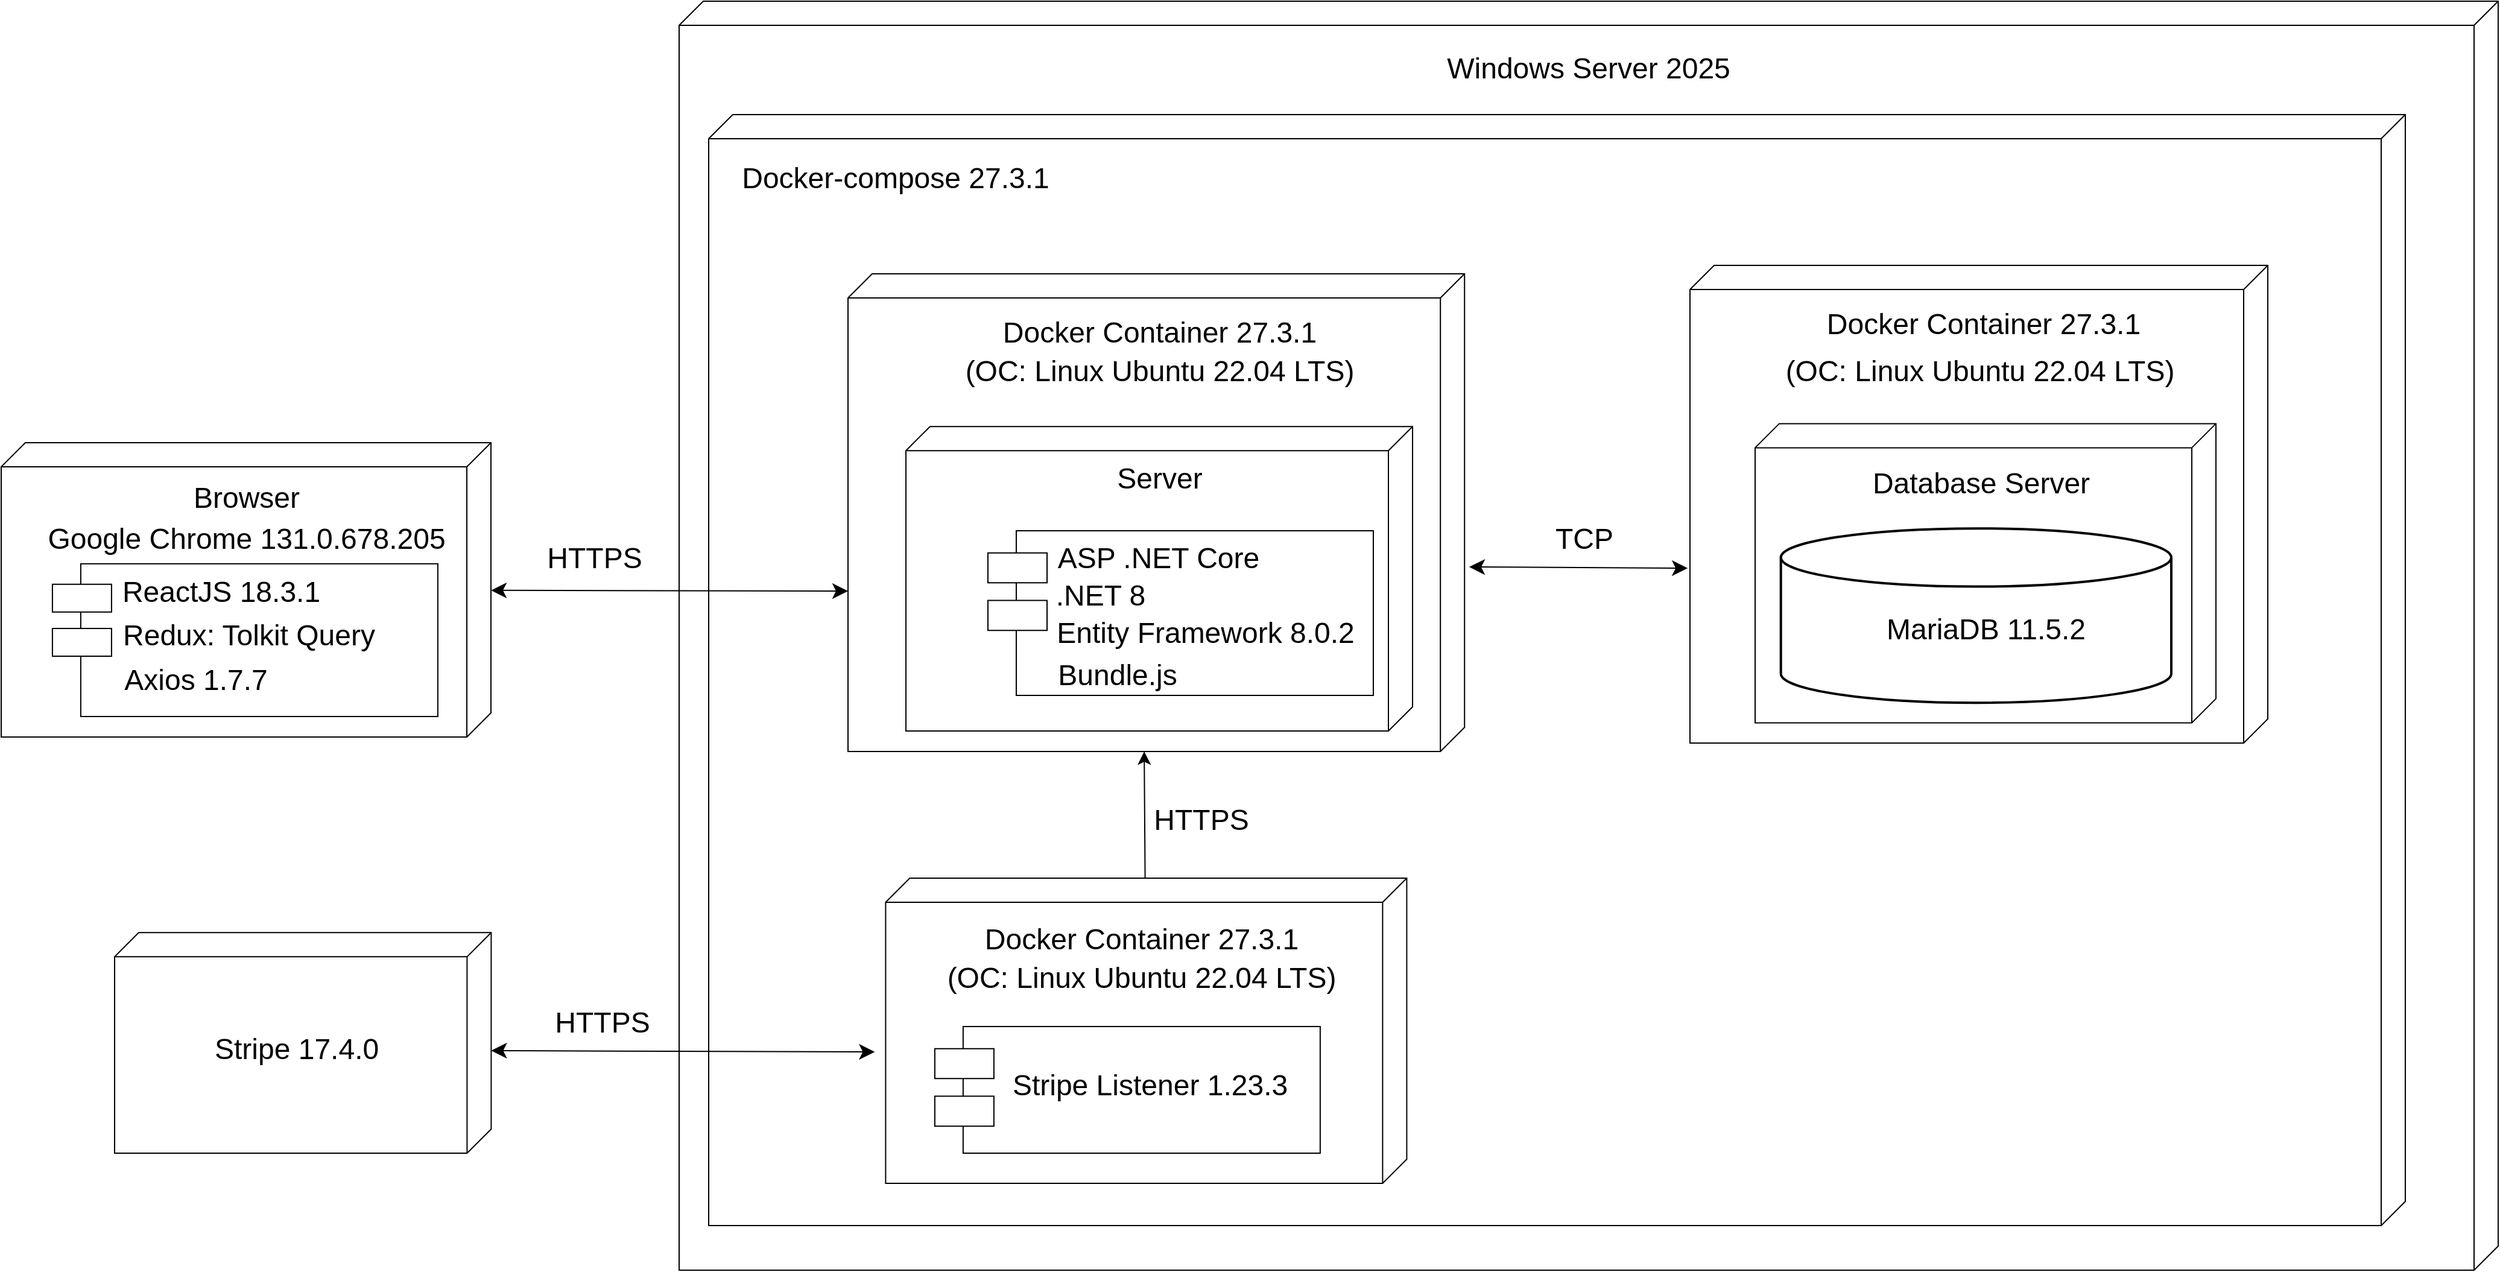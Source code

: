 <mxfile version="26.1.3">
  <diagram name="Страница — 1" id="8J1UHR_uVFIwEin5-jyG">
    <mxGraphModel dx="3133" dy="1749" grid="0" gridSize="10" guides="1" tooltips="1" connect="1" arrows="1" fold="1" page="0" pageScale="1" pageWidth="827" pageHeight="1169" math="0" shadow="0">
      <root>
        <mxCell id="0" />
        <mxCell id="1" parent="0" />
        <mxCell id="nA0-Ui3EcILYC63hEK4_-24" value="" style="shape=cube;whiteSpace=wrap;html=1;boundedLbl=1;backgroundOutline=1;darkOpacity=0;size=20;noLabel=0;shadow=0;direction=east;flipH=1;" parent="1" vertex="1">
          <mxGeometry x="117" y="10" width="452.1" height="244" as="geometry" />
        </mxCell>
        <mxCell id="nA0-Ui3EcILYC63hEK4_-11" value="&lt;br&gt;&lt;div&gt;&lt;br/&gt;&lt;/div&gt;" style="shape=cube;whiteSpace=wrap;html=1;boundedLbl=1;backgroundOutline=1;darkOpacity=0;size=20;noLabel=0;shadow=0;direction=east;flipH=1;" parent="1" vertex="1">
          <mxGeometry x="-96" y="-391" width="1508" height="1052" as="geometry" />
        </mxCell>
        <mxCell id="gcMM5cCsYAQRM_Y5A-3i-26" value="&lt;br&gt;&lt;div&gt;&lt;br/&gt;&lt;/div&gt;" style="shape=cube;whiteSpace=wrap;html=1;boundedLbl=1;backgroundOutline=1;darkOpacity=0;size=20;noLabel=0;shadow=0;direction=east;flipH=1;" parent="1" vertex="1">
          <mxGeometry x="-71.5" y="-297" width="1406.5" height="921" as="geometry" />
        </mxCell>
        <mxCell id="gcMM5cCsYAQRM_Y5A-3i-27" value="&lt;span style=&quot;font-weight: 400;&quot;&gt;Docker-compose 27.3.1&lt;/span&gt;" style="text;strokeColor=none;fillColor=none;html=1;fontSize=24;fontStyle=1;verticalAlign=middle;align=center;" parent="1" vertex="1">
          <mxGeometry x="33" y="-264" width="100" height="40" as="geometry" />
        </mxCell>
        <mxCell id="RzY-j4tmtQSygtIVZ8jP-14" value="&lt;span style=&quot;font-weight: 400;&quot;&gt;TCP&lt;/span&gt;" style="text;strokeColor=none;fillColor=none;html=1;fontSize=24;fontStyle=1;verticalAlign=middle;align=center;" parent="1" vertex="1">
          <mxGeometry x="604" y="35.39" width="100" height="40" as="geometry" />
        </mxCell>
        <mxCell id="nA0-Ui3EcILYC63hEK4_-1" value="" style="shape=cube;whiteSpace=wrap;html=1;boundedLbl=1;backgroundOutline=1;darkOpacity=0;size=20;noLabel=0;shadow=0;direction=east;flipH=1;" parent="1" vertex="1">
          <mxGeometry x="-658" y="-25" width="406" height="244" as="geometry" />
        </mxCell>
        <mxCell id="nA0-Ui3EcILYC63hEK4_-2" value="&lt;span style=&quot;font-weight: 400;&quot;&gt;Browser&lt;/span&gt;" style="text;strokeColor=none;fillColor=none;html=1;fontSize=24;fontStyle=1;verticalAlign=middle;align=center;" parent="1" vertex="1">
          <mxGeometry x="-505" y="1" width="100" height="40" as="geometry" />
        </mxCell>
        <mxCell id="nA0-Ui3EcILYC63hEK4_-3" value="&lt;span style=&quot;font-weight: 400;&quot;&gt;Google Chrome&amp;nbsp;131.0.678.205&lt;/span&gt;" style="text;strokeColor=none;fillColor=none;html=1;fontSize=24;fontStyle=1;verticalAlign=middle;align=center;" parent="1" vertex="1">
          <mxGeometry x="-505" y="35.39" width="100" height="40" as="geometry" />
        </mxCell>
        <mxCell id="nA0-Ui3EcILYC63hEK4_-4" value="" style="group" parent="1" vertex="1" connectable="0">
          <mxGeometry x="-615.54" y="75.39" width="319.49" height="126.61" as="geometry" />
        </mxCell>
        <mxCell id="nA0-Ui3EcILYC63hEK4_-5" value="&lt;span style=&quot;color: rgba(0, 0, 0, 0); font-family: monospace; font-size: 0px; text-align: start;&quot;&gt;%3CmxGraphModel%3E%3Croot%3E%3CmxCell%20id%3D%220%22%2F%3E%3CmxCell%20id%3D%221%22%20parent%3D%220%22%2F%3E%3CmxCell%20id%3D%222%22%20value%3D%22%26lt%3Bspan%20style%3D%26quot%3Bfont-weight%3A%20400%3B%26quot%3B%26gt%3BDocker-compose%26lt%3B%2Fspan%26gt%3B%22%20style%3D%22text%3BstrokeColor%3Dnone%3BfillColor%3Dnone%3Bhtml%3D1%3BfontSize%3D24%3BfontStyle%3D1%3BverticalAlign%3Dmiddle%3Balign%3Dcenter%3B%22%20vertex%3D%221%22%20parent%3D%221%22%3E%3CmxGeometry%20x%3D%22-14%22%20y%3D%22-594%22%20width%3D%22100%22%20height%3D%2240%22%20as%3D%22geometry%22%2F%3E%3C%2FmxCell%3E%3C%2Froot%3E%3C%2FmxGraphModel%3E&lt;/span&gt;" style="verticalLabelPosition=bottom;verticalAlign=top;html=1;shape=mxgraph.basic.rect;fillColor2=none;strokeWidth=1;size=20;indent=5;" parent="nA0-Ui3EcILYC63hEK4_-4" vertex="1">
          <mxGeometry x="23.49" width="296" height="126.61" as="geometry" />
        </mxCell>
        <mxCell id="nA0-Ui3EcILYC63hEK4_-6" value="" style="verticalLabelPosition=bottom;verticalAlign=top;html=1;shape=mxgraph.basic.rect;fillColor2=none;strokeWidth=1;size=20;indent=5;" parent="nA0-Ui3EcILYC63hEK4_-4" vertex="1">
          <mxGeometry y="17" width="49" height="23" as="geometry" />
        </mxCell>
        <mxCell id="nA0-Ui3EcILYC63hEK4_-7" value="" style="verticalLabelPosition=bottom;verticalAlign=top;html=1;shape=mxgraph.basic.rect;fillColor2=none;strokeWidth=1;size=20;indent=5;" parent="nA0-Ui3EcILYC63hEK4_-4" vertex="1">
          <mxGeometry y="53.61" width="49" height="23" as="geometry" />
        </mxCell>
        <mxCell id="nA0-Ui3EcILYC63hEK4_-8" value="&lt;span style=&quot;font-weight: 400;&quot;&gt;Axios 1.7.7&lt;/span&gt;" style="text;strokeColor=none;fillColor=none;html=1;fontSize=24;fontStyle=1;verticalAlign=middle;align=center;" parent="nA0-Ui3EcILYC63hEK4_-4" vertex="1">
          <mxGeometry x="68.49" y="76.61" width="100" height="40" as="geometry" />
        </mxCell>
        <mxCell id="nA0-Ui3EcILYC63hEK4_-9" value="&lt;span style=&quot;font-weight: 400;&quot;&gt;Redux: Tolkit Query&lt;/span&gt;" style="text;strokeColor=none;fillColor=none;html=1;fontSize=24;fontStyle=1;verticalAlign=middle;align=center;" parent="nA0-Ui3EcILYC63hEK4_-4" vertex="1">
          <mxGeometry x="112.49" y="40" width="100" height="40" as="geometry" />
        </mxCell>
        <mxCell id="nA0-Ui3EcILYC63hEK4_-10" value="&lt;span style=&quot;font-weight: 400;&quot;&gt;ReactJS 18.3.1&lt;/span&gt;" style="text;strokeColor=none;fillColor=none;html=1;fontSize=24;fontStyle=1;verticalAlign=middle;align=center;" parent="nA0-Ui3EcILYC63hEK4_-4" vertex="1">
          <mxGeometry x="89.49" y="3.61" width="100" height="40" as="geometry" />
        </mxCell>
        <mxCell id="nA0-Ui3EcILYC63hEK4_-12" value="&lt;font style=&quot;font-size: 24px;&quot;&gt;Windows Server 2025&lt;/font&gt;" style="text;html=1;align=center;verticalAlign=middle;whiteSpace=wrap;rounded=0;" parent="1" vertex="1">
          <mxGeometry x="516" y="-350" width="284" height="30" as="geometry" />
        </mxCell>
        <mxCell id="gcMM5cCsYAQRM_Y5A-3i-72" value="" style="shape=cube;whiteSpace=wrap;html=1;boundedLbl=1;backgroundOutline=1;darkOpacity=0;size=20;noLabel=0;shadow=0;direction=east;flipH=1;" parent="1" vertex="1">
          <mxGeometry x="44" y="-165" width="511.1" height="396" as="geometry" />
        </mxCell>
        <mxCell id="gcMM5cCsYAQRM_Y5A-3i-60" value="&lt;span style=&quot;font-weight: 400;&quot;&gt;Docker Container 27.3.1&lt;/span&gt;" style="text;strokeColor=none;fillColor=none;html=1;fontSize=24;fontStyle=1;verticalAlign=middle;align=center;" parent="1" vertex="1">
          <mxGeometry x="252.0" y="-138.0" width="100" height="43.131" as="geometry" />
        </mxCell>
        <mxCell id="nA0-Ui3EcILYC63hEK4_-35" value="" style="shape=cube;whiteSpace=wrap;html=1;boundedLbl=1;backgroundOutline=1;darkOpacity=0;size=20;noLabel=0;shadow=0;direction=east;flipH=1;" parent="1" vertex="1">
          <mxGeometry x="92" y="-38.41" width="420" height="252.41" as="geometry" />
        </mxCell>
        <mxCell id="gcMM5cCsYAQRM_Y5A-3i-63" value="&lt;span style=&quot;color: rgba(0, 0, 0, 0); font-family: monospace; font-size: 0px; text-align: start;&quot;&gt;%3CmxGraphModel%3E%3Croot%3E%3CmxCell%20id%3D%220%22%2F%3E%3CmxCell%20id%3D%221%22%20parent%3D%220%22%2F%3E%3CmxCell%20id%3D%222%22%20value%3D%22%26lt%3Bspan%20style%3D%26quot%3Bfont-weight%3A%20400%3B%26quot%3B%26gt%3BDocker-compose%26lt%3B%2Fspan%26gt%3B%22%20style%3D%22text%3BstrokeColor%3Dnone%3BfillColor%3Dnone%3Bhtml%3D1%3BfontSize%3D24%3BfontStyle%3D1%3BverticalAlign%3Dmiddle%3Balign%3Dcenter%3B%22%20vertex%3D%221%22%20parent%3D%221%22%3E%3CmxGeometry%20x%3D%22-14%22%20y%3D%22-594%22%20width%3D%22100%22%20height%3D%2240%22%20as%3D%22geometry%22%2F%3E%3C%2FmxCell%3E%3C%2Froot%3E%3C%2FmxGraphModel%3E&lt;/span&gt;" style="verticalLabelPosition=bottom;verticalAlign=top;html=1;shape=mxgraph.basic.rect;fillColor2=none;strokeWidth=1;size=20;indent=5;" parent="1" vertex="1">
          <mxGeometry x="183.49" y="48.003" width="296" height="136.521" as="geometry" />
        </mxCell>
        <mxCell id="gcMM5cCsYAQRM_Y5A-3i-66" value="&lt;blockquote style=&quot;margin: 0 0 0 40px; border: none; padding: 0px;&quot;&gt;&lt;span style=&quot;font-weight: 400;&quot;&gt;ASP .NET Core&lt;/span&gt;&lt;/blockquote&gt;" style="text;strokeColor=none;fillColor=none;html=1;fontSize=24;fontStyle=1;verticalAlign=middle;align=center;" parent="1" vertex="1">
          <mxGeometry x="231.0" y="49.783" width="100" height="43.131" as="geometry" />
        </mxCell>
        <mxCell id="gcMM5cCsYAQRM_Y5A-3i-67" value="&lt;span style=&quot;font-weight: 400;&quot;&gt;.NET 8&lt;/span&gt;" style="text;strokeColor=none;fillColor=none;html=1;fontSize=24;fontStyle=1;verticalAlign=middle;align=center;" parent="1" vertex="1">
          <mxGeometry x="203.0" y="80.084" width="100" height="43.131" as="geometry" />
        </mxCell>
        <mxCell id="gcMM5cCsYAQRM_Y5A-3i-68" value="&lt;span style=&quot;font-weight: 400;&quot;&gt;Entity Framework 8.0.2&lt;/span&gt;" style="text;strokeColor=none;fillColor=none;html=1;fontSize=24;fontStyle=1;verticalAlign=middle;align=center;" parent="1" vertex="1">
          <mxGeometry x="290.0" y="111.613" width="100" height="43.131" as="geometry" />
        </mxCell>
        <mxCell id="gcMM5cCsYAQRM_Y5A-3i-64" value="" style="verticalLabelPosition=bottom;verticalAlign=top;html=1;shape=mxgraph.basic.rect;fillColor2=none;strokeWidth=1;size=20;indent=5;" parent="1" vertex="1">
          <mxGeometry x="160" y="66.334" width="49" height="24.801" as="geometry" />
        </mxCell>
        <mxCell id="gcMM5cCsYAQRM_Y5A-3i-65" value="" style="verticalLabelPosition=bottom;verticalAlign=top;html=1;shape=mxgraph.basic.rect;fillColor2=none;strokeWidth=1;size=20;indent=5;" parent="1" vertex="1">
          <mxGeometry x="160" y="105.81" width="49" height="24.801" as="geometry" />
        </mxCell>
        <mxCell id="gcMM5cCsYAQRM_Y5A-3i-61" value="&lt;span style=&quot;font-weight: 400;&quot;&gt;Server&lt;/span&gt;" style="text;strokeColor=none;fillColor=none;html=1;fontSize=24;fontStyle=1;verticalAlign=middle;align=center;" parent="1" vertex="1">
          <mxGeometry x="252.0" y="-16.128" width="100" height="43.131" as="geometry" />
        </mxCell>
        <mxCell id="nA0-Ui3EcILYC63hEK4_-39" value="&lt;span style=&quot;font-weight: 400;&quot;&gt;(ОС: Linux Ubuntu 22.04 LTS)&lt;/span&gt;" style="text;strokeColor=none;fillColor=none;html=1;fontSize=24;fontStyle=1;verticalAlign=middle;align=center;" parent="1" vertex="1">
          <mxGeometry x="252.0" y="-106.0" width="100" height="43.131" as="geometry" />
        </mxCell>
        <mxCell id="nA0-Ui3EcILYC63hEK4_-40" value="" style="shape=cube;whiteSpace=wrap;html=1;boundedLbl=1;backgroundOutline=1;darkOpacity=0;size=20;noLabel=0;shadow=0;direction=east;flipH=1;" parent="1" vertex="1">
          <mxGeometry x="742" y="-172" width="479" height="396" as="geometry" />
        </mxCell>
        <mxCell id="nA0-Ui3EcILYC63hEK4_-41" value="" style="shape=cube;whiteSpace=wrap;html=1;boundedLbl=1;backgroundOutline=1;darkOpacity=0;size=20;noLabel=0;shadow=0;direction=east;flipH=1;" parent="1" vertex="1">
          <mxGeometry x="796" y="-40.8" width="382.02" height="248" as="geometry" />
        </mxCell>
        <mxCell id="RzY-j4tmtQSygtIVZ8jP-12" value="" style="group" parent="1" vertex="1" connectable="0">
          <mxGeometry x="718" y="20.61" width="423" height="341.58" as="geometry" />
        </mxCell>
        <mxCell id="gcMM5cCsYAQRM_Y5A-3i-2" value="" style="strokeWidth=2;html=1;shape=mxgraph.flowchart.database;whiteSpace=wrap;" parent="RzY-j4tmtQSygtIVZ8jP-12" vertex="1">
          <mxGeometry x="99.34" y="25.48" width="323.66" height="144.52" as="geometry" />
        </mxCell>
        <mxCell id="RzY-j4tmtQSygtIVZ8jP-6" value="&lt;blockquote style=&quot;margin: 0 0 0 40px; border: none; padding: 0px;&quot;&gt;&lt;span style=&quot;font-weight: 400;&quot;&gt;MariaDB 11.5.2&lt;/span&gt;&lt;/blockquote&gt;" style="text;strokeColor=none;fillColor=none;html=1;fontSize=24;fontStyle=1;verticalAlign=middle;align=center;" parent="RzY-j4tmtQSygtIVZ8jP-12" vertex="1">
          <mxGeometry x="210.004" y="97.996" width="77.291" height="22.343" as="geometry" />
        </mxCell>
        <mxCell id="RzY-j4tmtQSygtIVZ8jP-1" value="&lt;span style=&quot;font-weight: 400;&quot;&gt;Docker Container 27.3.1&lt;/span&gt;" style="text;strokeColor=none;fillColor=none;html=1;fontSize=24;fontStyle=1;verticalAlign=middle;align=center;" parent="1" vertex="1">
          <mxGeometry x="944.016" y="-137.387" width="82.869" height="27.996" as="geometry" />
        </mxCell>
        <mxCell id="RzY-j4tmtQSygtIVZ8jP-2" value="&lt;span style=&quot;font-weight: 400;&quot;&gt;Database Server&lt;/span&gt;" style="text;strokeColor=none;fillColor=none;html=1;fontSize=24;fontStyle=1;verticalAlign=middle;align=center;" parent="1" vertex="1">
          <mxGeometry x="950.002" y="-1.737" width="66.135" height="22.343" as="geometry" />
        </mxCell>
        <mxCell id="nA0-Ui3EcILYC63hEK4_-45" value="&lt;span style=&quot;font-weight: 400;&quot;&gt;(ОС: Linux Ubuntu 22.04 LTS)&lt;/span&gt;" style="text;strokeColor=none;fillColor=none;html=1;fontSize=24;fontStyle=1;verticalAlign=middle;align=center;" parent="1" vertex="1">
          <mxGeometry x="931.5" y="-105.39" width="100" height="43.131" as="geometry" />
        </mxCell>
        <mxCell id="nA0-Ui3EcILYC63hEK4_-46" style="rounded=0;orthogonalLoop=1;jettySize=auto;html=1;endArrow=classic;endFill=1;startArrow=classic;startFill=1;endSize=10;startSize=10;" parent="1" source="nA0-Ui3EcILYC63hEK4_-1" edge="1">
          <mxGeometry relative="1" as="geometry">
            <mxPoint x="44" y="98" as="targetPoint" />
          </mxGeometry>
        </mxCell>
        <mxCell id="nA0-Ui3EcILYC63hEK4_-48" value="&lt;font style=&quot;font-size: 24px;&quot;&gt;HTTPS&lt;/font&gt;" style="text;html=1;align=center;verticalAlign=middle;whiteSpace=wrap;rounded=0;" parent="1" vertex="1">
          <mxGeometry x="-196" y="56.35" width="60" height="30" as="geometry" />
        </mxCell>
        <mxCell id="nA0-Ui3EcILYC63hEK4_-50" style="rounded=0;orthogonalLoop=1;jettySize=auto;html=1;entryX=1.004;entryY=0.634;entryDx=0;entryDy=0;entryPerimeter=0;endSize=10;startSize=10;startArrow=classic;startFill=1;" parent="1" target="nA0-Ui3EcILYC63hEK4_-40" edge="1">
          <mxGeometry relative="1" as="geometry">
            <mxPoint x="559" y="78" as="sourcePoint" />
          </mxGeometry>
        </mxCell>
        <mxCell id="tgBLUKYaitHxNRPMTOz2-2" value="&lt;span style=&quot;font-weight: 400;&quot;&gt;Bundle.js&lt;/span&gt;" style="text;strokeColor=none;fillColor=none;html=1;fontSize=24;fontStyle=1;verticalAlign=middle;align=center;" parent="1" vertex="1">
          <mxGeometry x="217.0" y="146.003" width="100" height="43.131" as="geometry" />
        </mxCell>
        <mxCell id="TDa4z69N_0sCTk_hAj0a-11" value="" style="shape=cube;whiteSpace=wrap;html=1;boundedLbl=1;backgroundOutline=1;darkOpacity=0;size=20;noLabel=0;shadow=0;direction=east;flipH=1;" vertex="1" parent="1">
          <mxGeometry x="75.2" y="336" width="432" height="253" as="geometry" />
        </mxCell>
        <mxCell id="TDa4z69N_0sCTk_hAj0a-12" value="&lt;span style=&quot;font-weight: 400;&quot;&gt;Docker Container 27.3.1&lt;/span&gt;" style="text;strokeColor=none;fillColor=none;html=1;fontSize=24;fontStyle=1;verticalAlign=middle;align=center;" vertex="1" parent="1">
          <mxGeometry x="237.44" y="365.87" width="100" height="43.131" as="geometry" />
        </mxCell>
        <mxCell id="TDa4z69N_0sCTk_hAj0a-14" value="&lt;span style=&quot;color: rgba(0, 0, 0, 0); font-family: monospace; font-size: 0px; text-align: start;&quot;&gt;%3CmxGraphModel%3E%3Croot%3E%3CmxCell%20id%3D%220%22%2F%3E%3CmxCell%20id%3D%221%22%20parent%3D%220%22%2F%3E%3CmxCell%20id%3D%222%22%20value%3D%22%26lt%3Bspan%20style%3D%26quot%3Bfont-weight%3A%20400%3B%26quot%3B%26gt%3BDocker-compose%26lt%3B%2Fspan%26gt%3B%22%20style%3D%22text%3BstrokeColor%3Dnone%3BfillColor%3Dnone%3Bhtml%3D1%3BfontSize%3D24%3BfontStyle%3D1%3BverticalAlign%3Dmiddle%3Balign%3Dcenter%3B%22%20vertex%3D%221%22%20parent%3D%221%22%3E%3CmxGeometry%20x%3D%22-14%22%20y%3D%22-594%22%20width%3D%22100%22%20height%3D%2240%22%20as%3D%22geometry%22%2F%3E%3C%2FmxCell%3E%3C%2Froot%3E%3C%2FmxGraphModel%3E&lt;/span&gt;" style="verticalLabelPosition=bottom;verticalAlign=top;html=1;shape=mxgraph.basic.rect;fillColor2=none;strokeWidth=1;size=20;indent=5;" vertex="1" parent="1">
          <mxGeometry x="139.44" y="459" width="296" height="105" as="geometry" />
        </mxCell>
        <mxCell id="TDa4z69N_0sCTk_hAj0a-15" value="&lt;blockquote style=&quot;margin: 0 0 0 40px; border: none; padding: 0px;&quot;&gt;&lt;span style=&quot;font-weight: 400;&quot;&gt;Stripe Listener 1.23.3&lt;/span&gt;&lt;/blockquote&gt;" style="text;strokeColor=none;fillColor=none;html=1;fontSize=24;fontStyle=1;verticalAlign=middle;align=center;" vertex="1" parent="1">
          <mxGeometry x="223.5" y="486.003" width="100" height="43.131" as="geometry" />
        </mxCell>
        <mxCell id="TDa4z69N_0sCTk_hAj0a-18" value="" style="verticalLabelPosition=bottom;verticalAlign=top;html=1;shape=mxgraph.basic.rect;fillColor2=none;strokeWidth=1;size=20;indent=5;" vertex="1" parent="1">
          <mxGeometry x="115.95" y="477.334" width="49" height="24.801" as="geometry" />
        </mxCell>
        <mxCell id="TDa4z69N_0sCTk_hAj0a-19" value="" style="verticalLabelPosition=bottom;verticalAlign=top;html=1;shape=mxgraph.basic.rect;fillColor2=none;strokeWidth=1;size=20;indent=5;" vertex="1" parent="1">
          <mxGeometry x="115.95" y="516.81" width="49" height="24.801" as="geometry" />
        </mxCell>
        <mxCell id="TDa4z69N_0sCTk_hAj0a-21" value="&lt;span style=&quot;font-weight: 400;&quot;&gt;(ОС: Linux Ubuntu 22.04 LTS)&lt;/span&gt;" style="text;strokeColor=none;fillColor=none;html=1;fontSize=24;fontStyle=1;verticalAlign=middle;align=center;" vertex="1" parent="1">
          <mxGeometry x="237.44" y="397.87" width="100" height="43.131" as="geometry" />
        </mxCell>
        <mxCell id="TDa4z69N_0sCTk_hAj0a-44" value="" style="shape=cube;whiteSpace=wrap;html=1;boundedLbl=1;backgroundOutline=1;darkOpacity=0;size=20;noLabel=0;shadow=0;direction=east;flipH=1;" vertex="1" parent="1">
          <mxGeometry x="-564" y="381.16" width="312.2" height="182.84" as="geometry" />
        </mxCell>
        <mxCell id="TDa4z69N_0sCTk_hAj0a-45" value="&lt;blockquote style=&quot;margin: 0 0 0 40px; border: none; padding: 0px;&quot;&gt;&lt;span style=&quot;font-weight: 400;&quot;&gt;Stripe 17.&lt;/span&gt;&lt;span style=&quot;font-weight: 400; background-color: transparent; color: light-dark(rgb(0, 0, 0), rgb(255, 255, 255));&quot;&gt;4.0&lt;/span&gt;&lt;/blockquote&gt;" style="text;strokeColor=none;fillColor=none;html=1;fontSize=24;fontStyle=1;verticalAlign=middle;align=left;" vertex="1" parent="1">
          <mxGeometry x="-522.8" y="456.53" width="92" height="43.13" as="geometry" />
        </mxCell>
        <mxCell id="TDa4z69N_0sCTk_hAj0a-46" style="rounded=0;orthogonalLoop=1;jettySize=auto;html=1;endArrow=classic;endFill=1;startArrow=classic;startFill=1;endSize=10;startSize=10;" edge="1" parent="1">
          <mxGeometry relative="1" as="geometry">
            <mxPoint x="-251.8" y="479" as="sourcePoint" />
            <mxPoint x="66.2" y="480" as="targetPoint" />
          </mxGeometry>
        </mxCell>
        <mxCell id="TDa4z69N_0sCTk_hAj0a-47" value="&lt;font style=&quot;font-size: 24px;&quot;&gt;HTTPS&lt;/font&gt;" style="text;html=1;align=center;verticalAlign=middle;whiteSpace=wrap;rounded=0;" vertex="1" parent="1">
          <mxGeometry x="-189.8" y="441" width="60.8" height="30" as="geometry" />
        </mxCell>
        <mxCell id="TDa4z69N_0sCTk_hAj0a-48" style="edgeStyle=none;curved=1;rounded=0;orthogonalLoop=1;jettySize=auto;html=1;entryX=0;entryY=0;entryDx=265.55;entryDy=396;entryPerimeter=0;fontSize=12;startSize=8;endSize=8;" edge="1" parent="1" source="TDa4z69N_0sCTk_hAj0a-11" target="gcMM5cCsYAQRM_Y5A-3i-72">
          <mxGeometry relative="1" as="geometry" />
        </mxCell>
        <mxCell id="TDa4z69N_0sCTk_hAj0a-49" value="&lt;font style=&quot;font-size: 24px;&quot;&gt;HTTPS&lt;/font&gt;" style="text;html=1;align=center;verticalAlign=middle;whiteSpace=wrap;rounded=0;" vertex="1" parent="1">
          <mxGeometry x="307" y="273" width="60" height="30" as="geometry" />
        </mxCell>
      </root>
    </mxGraphModel>
  </diagram>
</mxfile>
